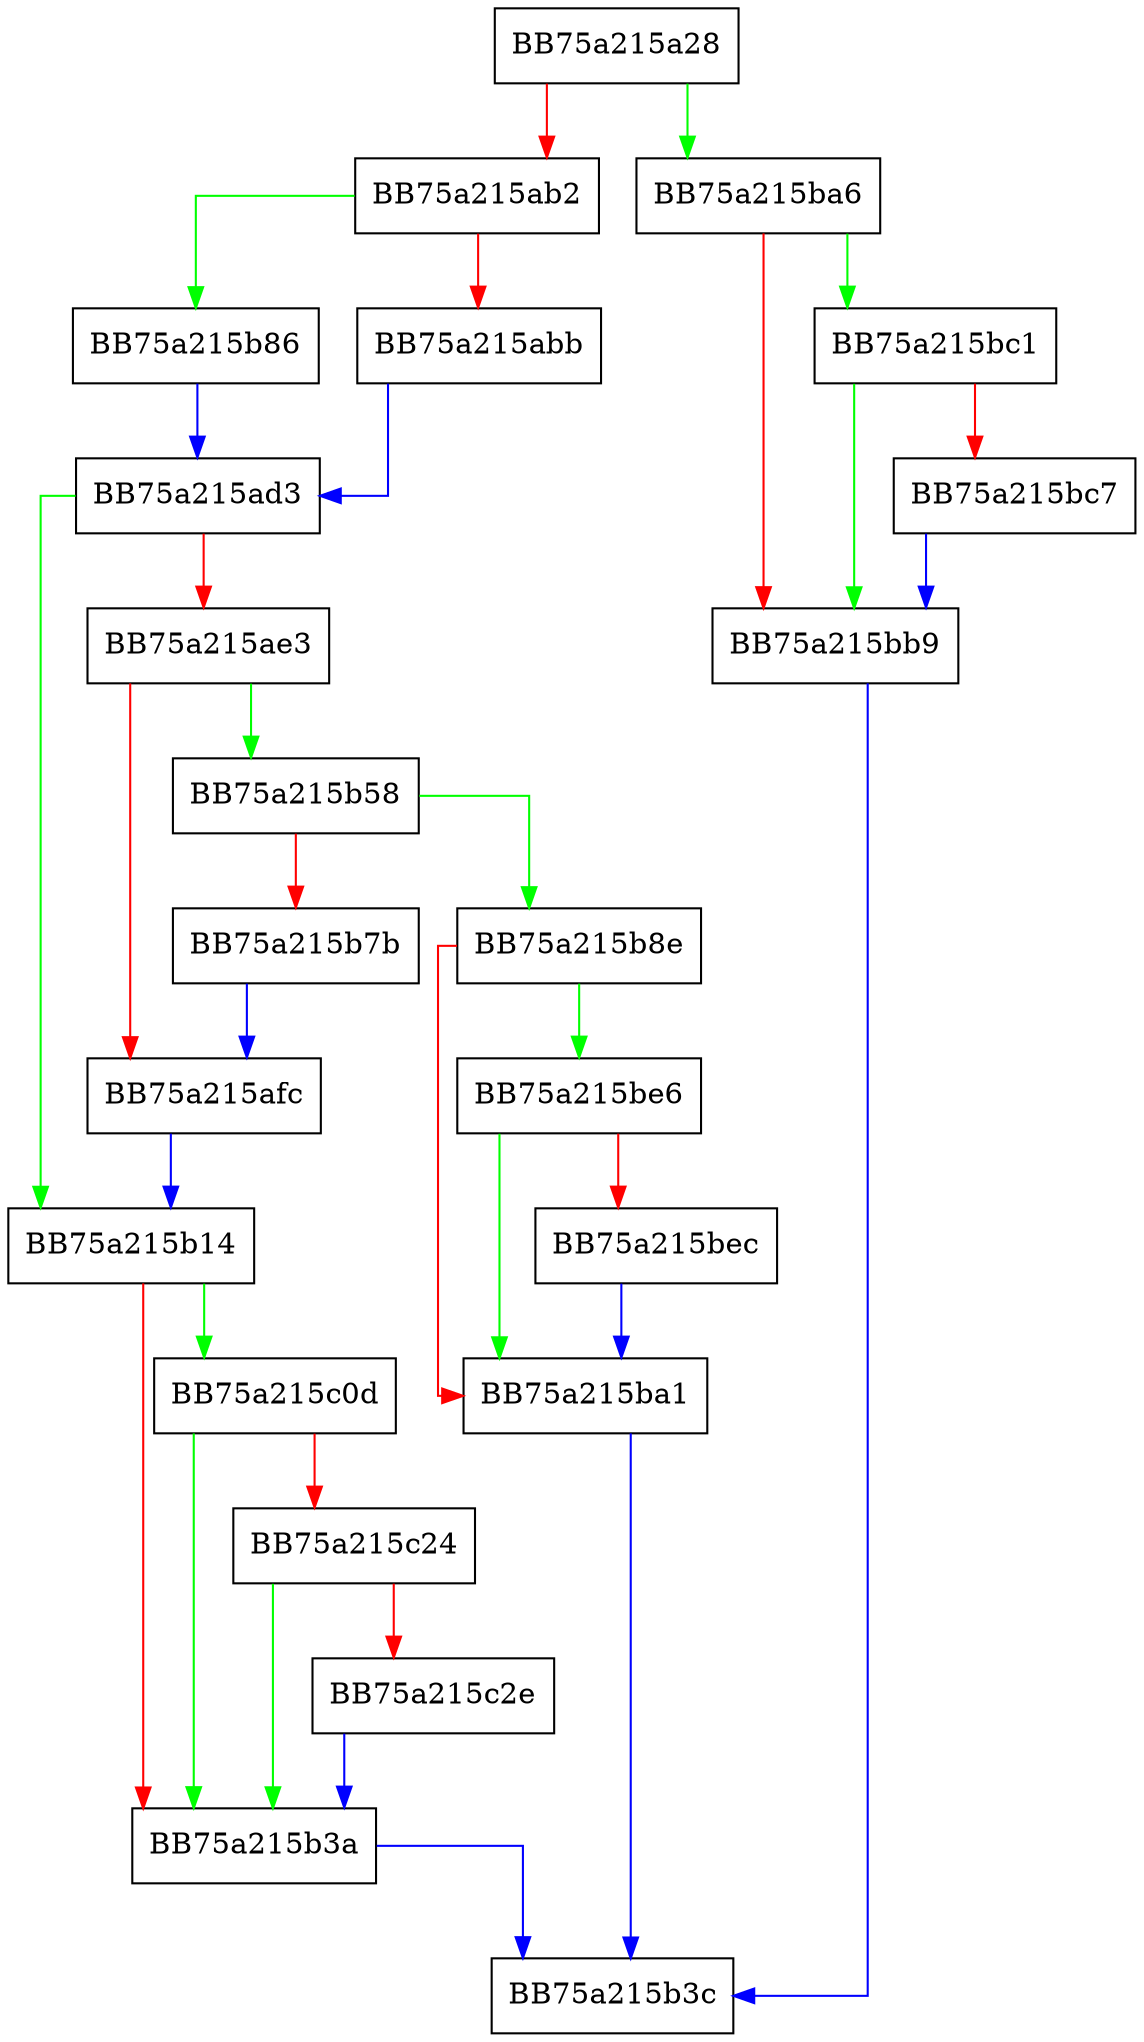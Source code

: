 digraph createrecid {
  node [shape="box"];
  graph [splines=ortho];
  BB75a215a28 -> BB75a215ba6 [color="green"];
  BB75a215a28 -> BB75a215ab2 [color="red"];
  BB75a215ab2 -> BB75a215b86 [color="green"];
  BB75a215ab2 -> BB75a215abb [color="red"];
  BB75a215abb -> BB75a215ad3 [color="blue"];
  BB75a215ad3 -> BB75a215b14 [color="green"];
  BB75a215ad3 -> BB75a215ae3 [color="red"];
  BB75a215ae3 -> BB75a215b58 [color="green"];
  BB75a215ae3 -> BB75a215afc [color="red"];
  BB75a215afc -> BB75a215b14 [color="blue"];
  BB75a215b14 -> BB75a215c0d [color="green"];
  BB75a215b14 -> BB75a215b3a [color="red"];
  BB75a215b3a -> BB75a215b3c [color="blue"];
  BB75a215b58 -> BB75a215b8e [color="green"];
  BB75a215b58 -> BB75a215b7b [color="red"];
  BB75a215b7b -> BB75a215afc [color="blue"];
  BB75a215b86 -> BB75a215ad3 [color="blue"];
  BB75a215b8e -> BB75a215be6 [color="green"];
  BB75a215b8e -> BB75a215ba1 [color="red"];
  BB75a215ba1 -> BB75a215b3c [color="blue"];
  BB75a215ba6 -> BB75a215bc1 [color="green"];
  BB75a215ba6 -> BB75a215bb9 [color="red"];
  BB75a215bb9 -> BB75a215b3c [color="blue"];
  BB75a215bc1 -> BB75a215bb9 [color="green"];
  BB75a215bc1 -> BB75a215bc7 [color="red"];
  BB75a215bc7 -> BB75a215bb9 [color="blue"];
  BB75a215be6 -> BB75a215ba1 [color="green"];
  BB75a215be6 -> BB75a215bec [color="red"];
  BB75a215bec -> BB75a215ba1 [color="blue"];
  BB75a215c0d -> BB75a215b3a [color="green"];
  BB75a215c0d -> BB75a215c24 [color="red"];
  BB75a215c24 -> BB75a215b3a [color="green"];
  BB75a215c24 -> BB75a215c2e [color="red"];
  BB75a215c2e -> BB75a215b3a [color="blue"];
}